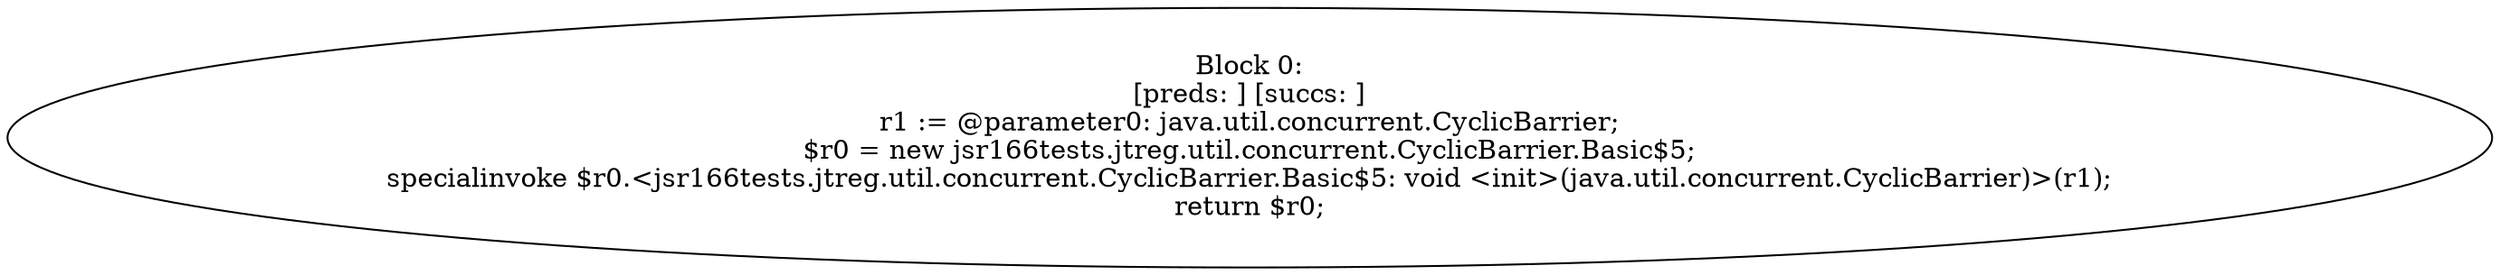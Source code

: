 digraph "unitGraph" {
    "Block 0:
[preds: ] [succs: ]
r1 := @parameter0: java.util.concurrent.CyclicBarrier;
$r0 = new jsr166tests.jtreg.util.concurrent.CyclicBarrier.Basic$5;
specialinvoke $r0.<jsr166tests.jtreg.util.concurrent.CyclicBarrier.Basic$5: void <init>(java.util.concurrent.CyclicBarrier)>(r1);
return $r0;
"
}
